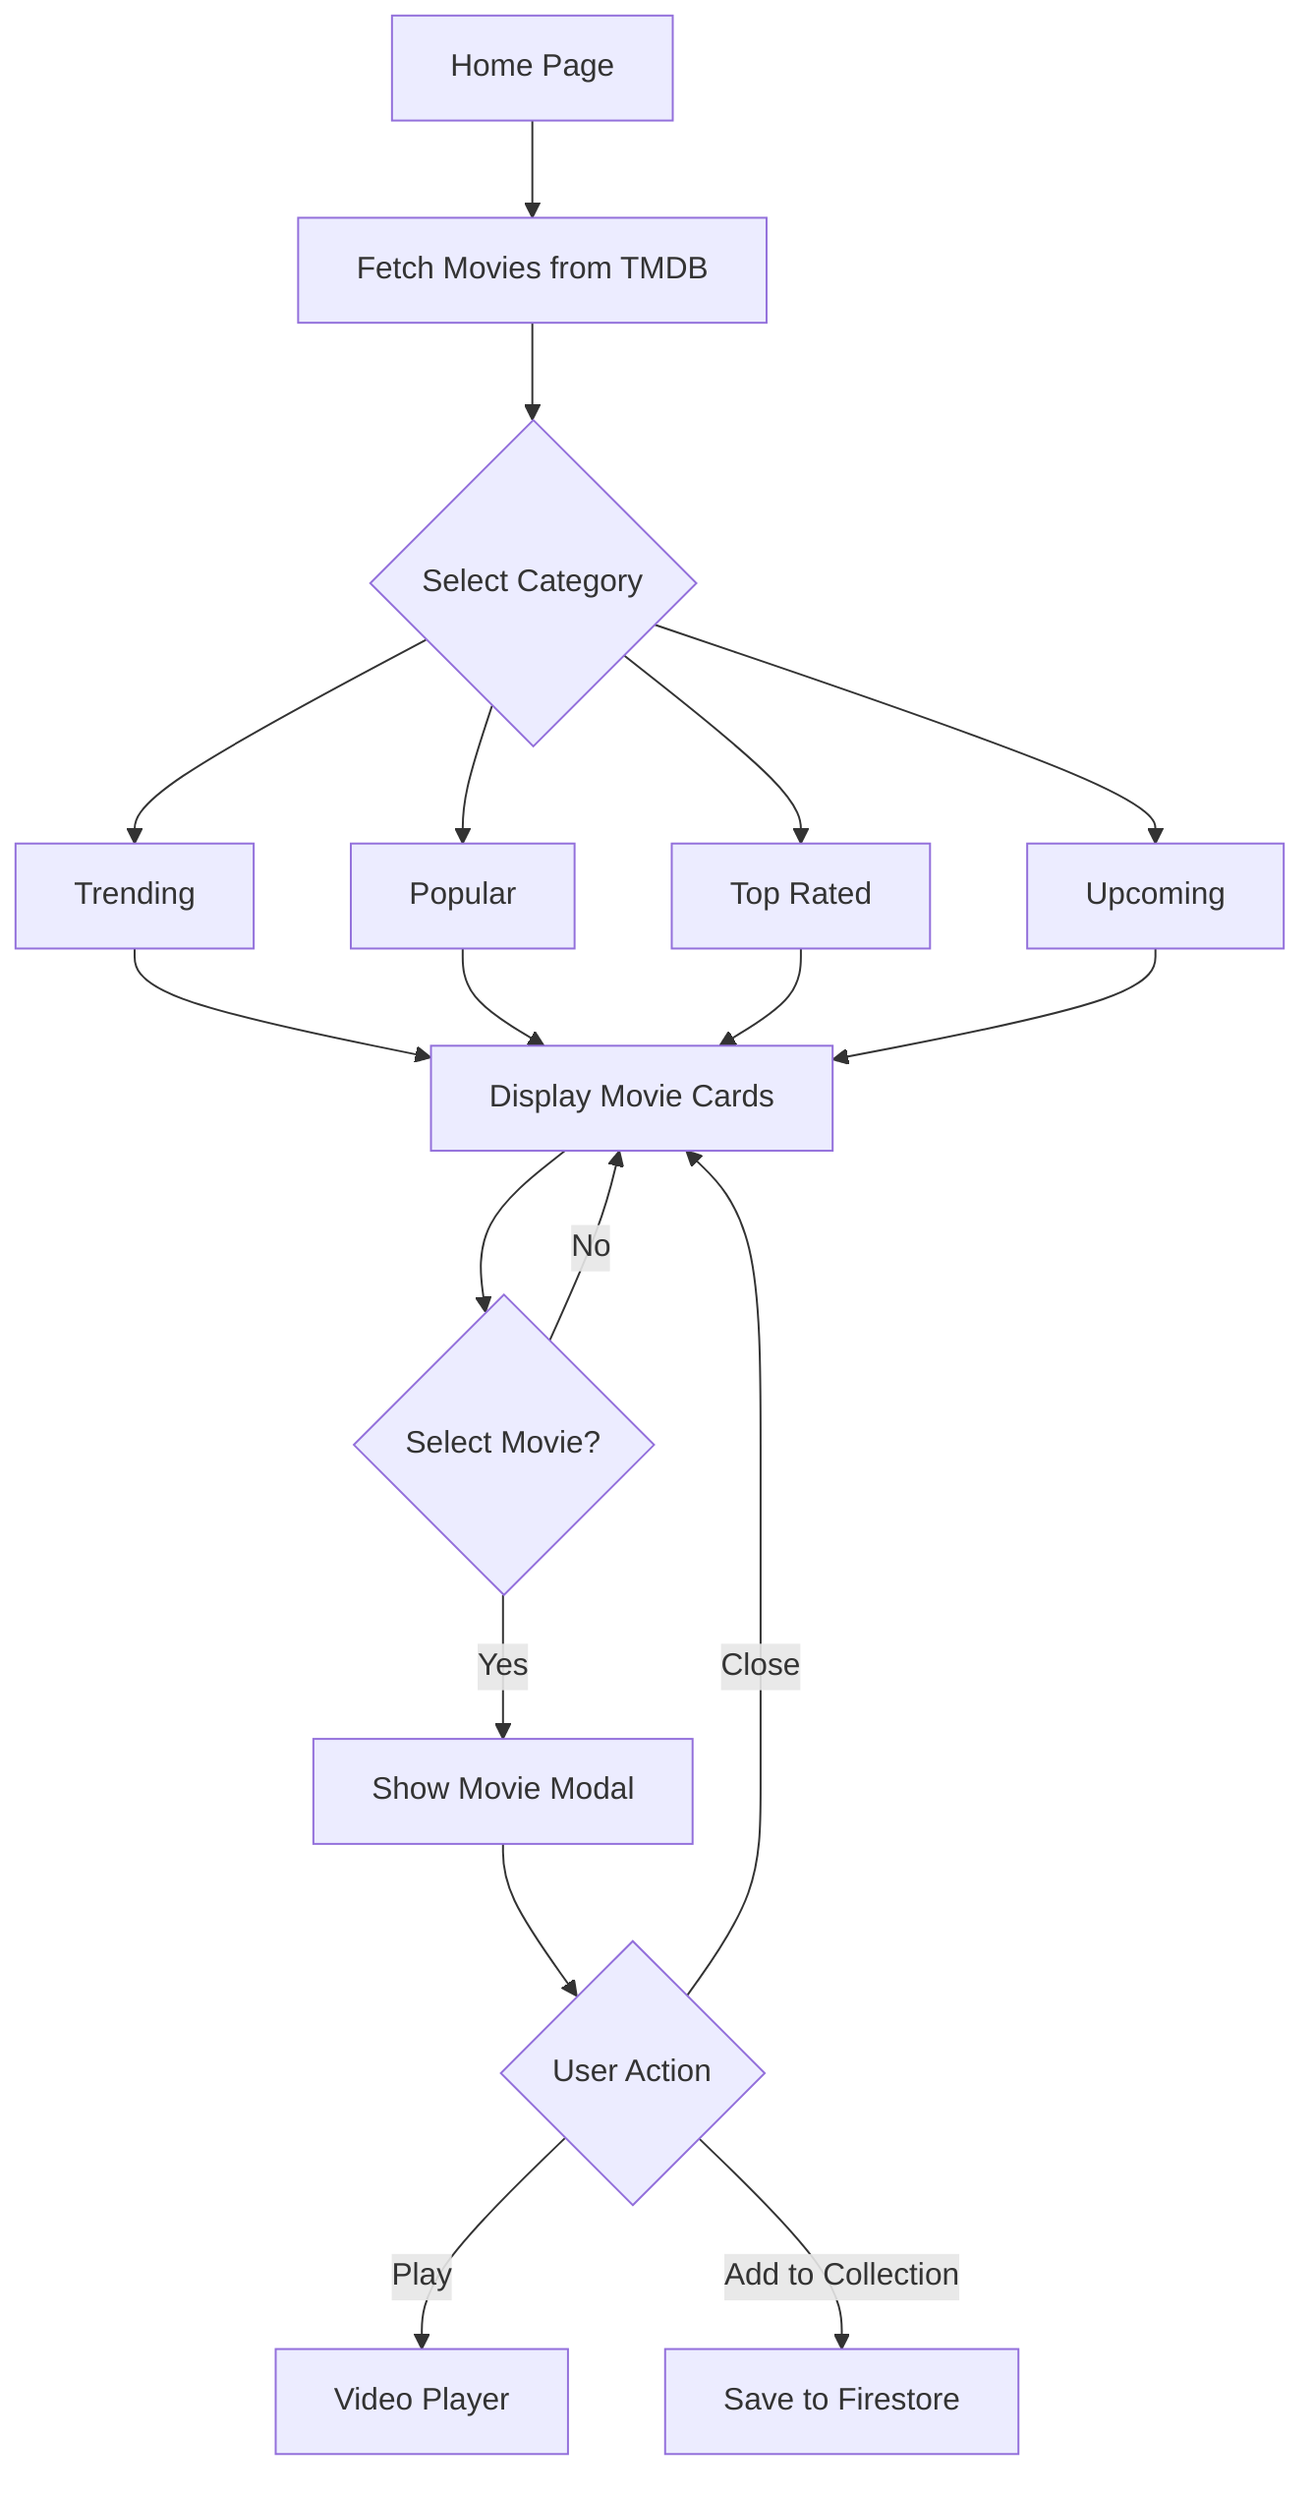 flowchart TD
    Home[Home Page] --> FetchMovies[Fetch Movies from TMDB]
    FetchMovies --> Categories{Select Category}
    Categories --> Trending[Trending]
    Categories --> Popular[Popular]
    Categories --> TopRated[Top Rated]
    Categories --> Upcoming[Upcoming]
    
    Trending --> DisplayMovies[Display Movie Cards]
    Popular --> DisplayMovies
    TopRated --> DisplayMovies
    Upcoming --> DisplayMovies
    
    DisplayMovies --> SelectMovie{Select Movie?}
    SelectMovie -->|Yes| ShowModal[Show Movie Modal]
    SelectMovie -->|No| DisplayMovies
    
    ShowModal --> Actions{User Action}
    Actions -->|Play| VideoPlayer[Video Player]
    Actions -->|Add to Collection| SaveToFirestore[Save to Firestore]
    Actions -->|Close| DisplayMovies